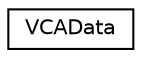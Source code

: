 digraph "Graphical Class Hierarchy"
{
  edge [fontname="Helvetica",fontsize="10",labelfontname="Helvetica",labelfontsize="10"];
  node [fontname="Helvetica",fontsize="10",shape=record];
  rankdir="LR";
  Node1 [label="VCAData",height=0.2,width=0.4,color="black", fillcolor="white", style="filled",URL="$class_v_c_a_data.html"];
}
